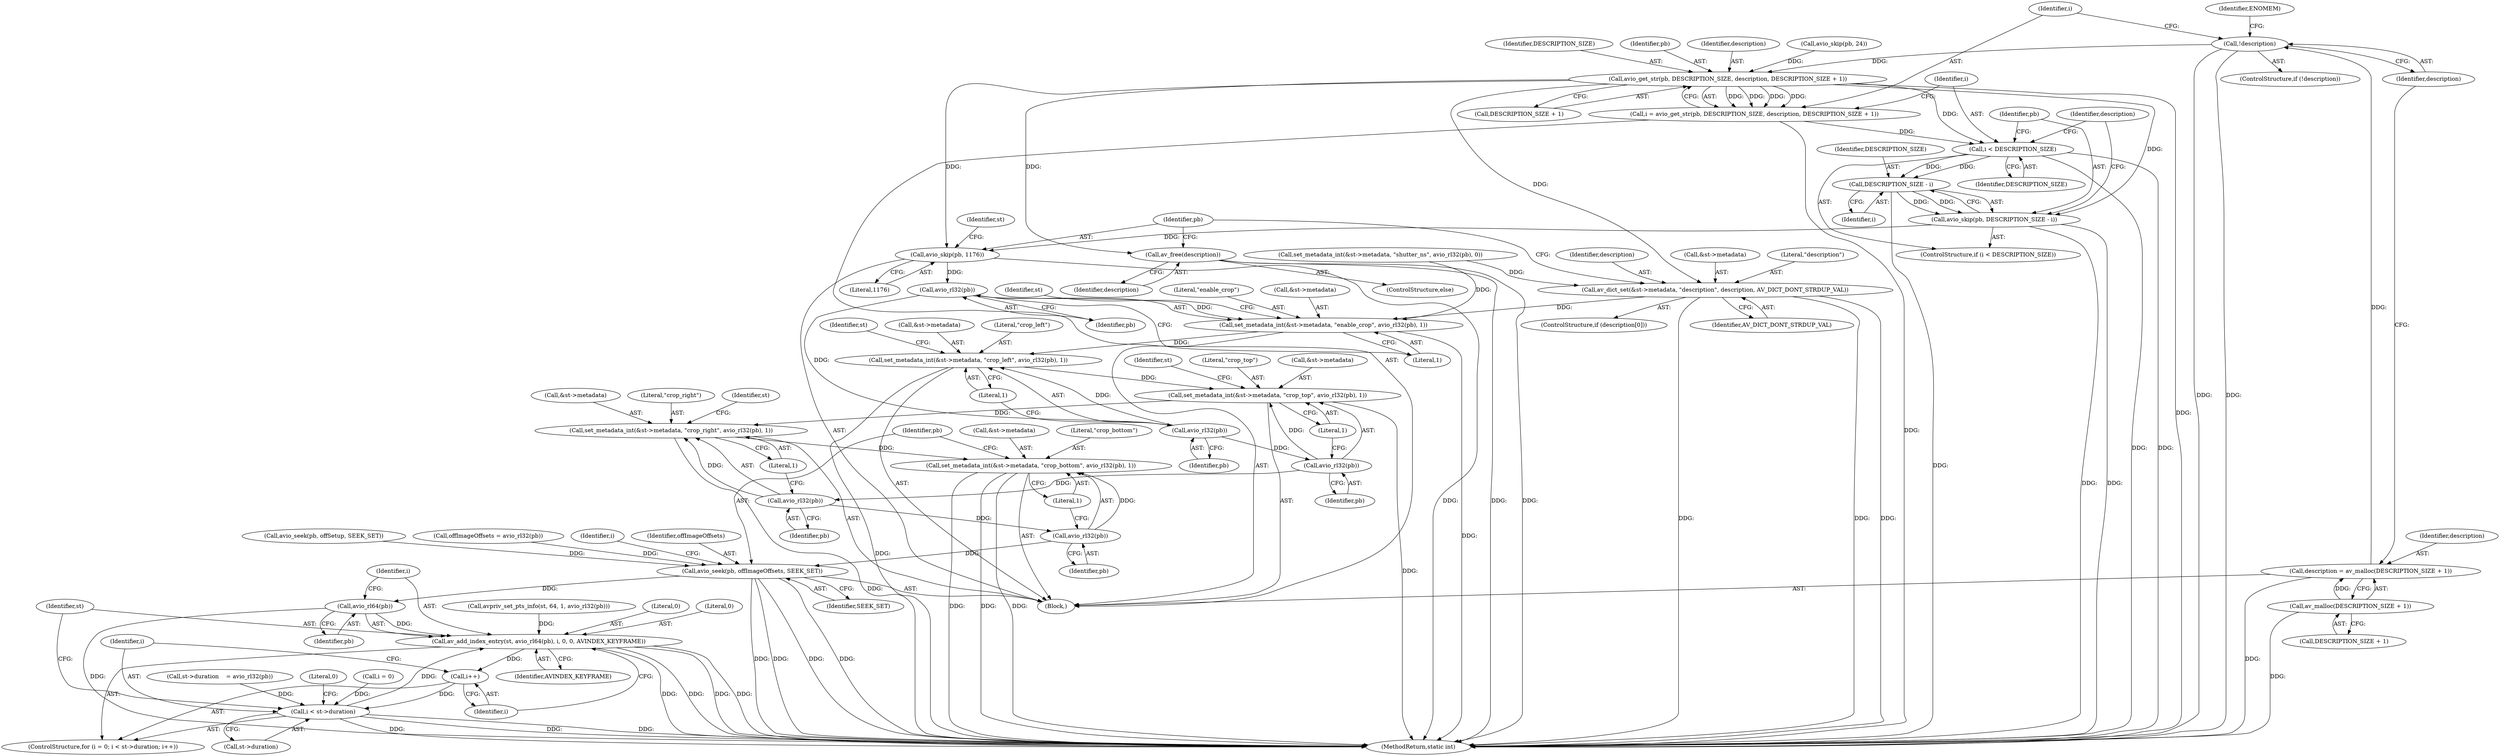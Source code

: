digraph "0_FFmpeg_7e80b63ecd259d69d383623e75b318bf2bd491f6@pointer" {
"1000663" [label="(Call,!description)"];
"1000656" [label="(Call,description = av_malloc(DESCRIPTION_SIZE + 1))"];
"1000658" [label="(Call,av_malloc(DESCRIPTION_SIZE + 1))"];
"1000670" [label="(Call,avio_get_str(pb, DESCRIPTION_SIZE, description, DESCRIPTION_SIZE + 1))"];
"1000668" [label="(Call,i = avio_get_str(pb, DESCRIPTION_SIZE, description, DESCRIPTION_SIZE + 1))"];
"1000678" [label="(Call,i < DESCRIPTION_SIZE)"];
"1000683" [label="(Call,DESCRIPTION_SIZE - i)"];
"1000681" [label="(Call,avio_skip(pb, DESCRIPTION_SIZE - i))"];
"1000701" [label="(Call,avio_skip(pb, 1176))"];
"1000710" [label="(Call,avio_rl32(pb))"];
"1000704" [label="(Call,set_metadata_int(&st->metadata, \"enable_crop\", avio_rl32(pb), 1))"];
"1000713" [label="(Call,set_metadata_int(&st->metadata, \"crop_left\", avio_rl32(pb), 1))"];
"1000722" [label="(Call,set_metadata_int(&st->metadata, \"crop_top\", avio_rl32(pb), 1))"];
"1000731" [label="(Call,set_metadata_int(&st->metadata, \"crop_right\", avio_rl32(pb), 1))"];
"1000740" [label="(Call,set_metadata_int(&st->metadata, \"crop_bottom\", avio_rl32(pb), 1))"];
"1000719" [label="(Call,avio_rl32(pb))"];
"1000728" [label="(Call,avio_rl32(pb))"];
"1000737" [label="(Call,avio_rl32(pb))"];
"1000746" [label="(Call,avio_rl32(pb))"];
"1000749" [label="(Call,avio_seek(pb, offImageOffsets, SEEK_SET))"];
"1000766" [label="(Call,avio_rl64(pb))"];
"1000764" [label="(Call,av_add_index_entry(st, avio_rl64(pb), i, 0, 0, AVINDEX_KEYFRAME))"];
"1000762" [label="(Call,i++)"];
"1000757" [label="(Call,i < st->duration)"];
"1000690" [label="(Call,av_dict_set(&st->metadata, \"description\", description, AV_DICT_DONT_STRDUP_VAL))"];
"1000699" [label="(Call,av_free(description))"];
"1000711" [label="(Identifier,pb)"];
"1000723" [label="(Call,&st->metadata)"];
"1000667" [label="(Identifier,ENOMEM)"];
"1000699" [label="(Call,av_free(description))"];
"1000681" [label="(Call,avio_skip(pb, DESCRIPTION_SIZE - i))"];
"1000753" [label="(ControlStructure,for (i = 0; i < st->duration; i++))"];
"1000672" [label="(Identifier,DESCRIPTION_SIZE)"];
"1000199" [label="(Call,st->duration    = avio_rl32(pb))"];
"1000764" [label="(Call,av_add_index_entry(st, avio_rl64(pb), i, 0, 0, AVINDEX_KEYFRAME))"];
"1000680" [label="(Identifier,DESCRIPTION_SIZE)"];
"1000686" [label="(ControlStructure,if (description[0]))"];
"1000739" [label="(Literal,1)"];
"1000684" [label="(Identifier,DESCRIPTION_SIZE)"];
"1000691" [label="(Call,&st->metadata)"];
"1000741" [label="(Call,&st->metadata)"];
"1000713" [label="(Call,set_metadata_int(&st->metadata, \"crop_left\", avio_rl32(pb), 1))"];
"1000734" [label="(Identifier,st)"];
"1000752" [label="(Identifier,SEEK_SET)"];
"1000771" [label="(Identifier,AVINDEX_KEYFRAME)"];
"1000749" [label="(Call,avio_seek(pb, offImageOffsets, SEEK_SET))"];
"1000702" [label="(Identifier,pb)"];
"1000712" [label="(Literal,1)"];
"1000688" [label="(Identifier,description)"];
"1000658" [label="(Call,av_malloc(DESCRIPTION_SIZE + 1))"];
"1000748" [label="(Literal,1)"];
"1000703" [label="(Literal,1176)"];
"1000736" [label="(Literal,\"crop_right\")"];
"1000751" [label="(Identifier,offImageOffsets)"];
"1000683" [label="(Call,DESCRIPTION_SIZE - i)"];
"1000705" [label="(Call,&st->metadata)"];
"1000757" [label="(Call,i < st->duration)"];
"1000770" [label="(Literal,0)"];
"1000769" [label="(Literal,0)"];
"1000311" [label="(Call,avio_seek(pb, offSetup, SEEK_SET))"];
"1000716" [label="(Identifier,st)"];
"1000766" [label="(Call,avio_rl64(pb))"];
"1000677" [label="(ControlStructure,if (i < DESCRIPTION_SIZE))"];
"1000774" [label="(MethodReturn,static int)"];
"1000746" [label="(Call,avio_rl32(pb))"];
"1000697" [label="(Identifier,AV_DICT_DONT_STRDUP_VAL)"];
"1000671" [label="(Identifier,pb)"];
"1000730" [label="(Literal,1)"];
"1000669" [label="(Identifier,i)"];
"1000674" [label="(Call,DESCRIPTION_SIZE + 1)"];
"1000682" [label="(Identifier,pb)"];
"1000719" [label="(Call,avio_rl32(pb))"];
"1000731" [label="(Call,set_metadata_int(&st->metadata, \"crop_right\", avio_rl32(pb), 1))"];
"1000710" [label="(Call,avio_rl32(pb))"];
"1000750" [label="(Identifier,pb)"];
"1000765" [label="(Identifier,st)"];
"1000659" [label="(Call,DESCRIPTION_SIZE + 1)"];
"1000695" [label="(Literal,\"description\")"];
"1000664" [label="(Identifier,description)"];
"1000644" [label="(Call,set_metadata_int(&st->metadata, \"shutter_ns\", avio_rl32(pb), 0))"];
"1000767" [label="(Identifier,pb)"];
"1000763" [label="(Identifier,i)"];
"1000690" [label="(Call,av_dict_set(&st->metadata, \"description\", description, AV_DICT_DONT_STRDUP_VAL))"];
"1000663" [label="(Call,!description)"];
"1000685" [label="(Identifier,i)"];
"1000722" [label="(Call,set_metadata_int(&st->metadata, \"crop_top\", avio_rl32(pb), 1))"];
"1000696" [label="(Identifier,description)"];
"1000743" [label="(Identifier,st)"];
"1000701" [label="(Call,avio_skip(pb, 1176))"];
"1000704" [label="(Call,set_metadata_int(&st->metadata, \"enable_crop\", avio_rl32(pb), 1))"];
"1000721" [label="(Literal,1)"];
"1000656" [label="(Call,description = av_malloc(DESCRIPTION_SIZE + 1))"];
"1000718" [label="(Literal,\"crop_left\")"];
"1000725" [label="(Identifier,st)"];
"1000670" [label="(Call,avio_get_str(pb, DESCRIPTION_SIZE, description, DESCRIPTION_SIZE + 1))"];
"1000673" [label="(Identifier,description)"];
"1000720" [label="(Identifier,pb)"];
"1000768" [label="(Identifier,i)"];
"1000709" [label="(Literal,\"enable_crop\")"];
"1000700" [label="(Identifier,description)"];
"1000762" [label="(Call,i++)"];
"1000729" [label="(Identifier,pb)"];
"1000773" [label="(Literal,0)"];
"1000727" [label="(Literal,\"crop_top\")"];
"1000714" [label="(Call,&st->metadata)"];
"1000657" [label="(Identifier,description)"];
"1000213" [label="(Call,offImageOffsets = avio_rl32(pb))"];
"1000668" [label="(Call,i = avio_get_str(pb, DESCRIPTION_SIZE, description, DESCRIPTION_SIZE + 1))"];
"1000759" [label="(Call,st->duration)"];
"1000662" [label="(ControlStructure,if (!description))"];
"1000123" [label="(Block,)"];
"1000754" [label="(Call,i = 0)"];
"1000738" [label="(Identifier,pb)"];
"1000728" [label="(Call,avio_rl32(pb))"];
"1000707" [label="(Identifier,st)"];
"1000679" [label="(Identifier,i)"];
"1000367" [label="(Call,avpriv_set_pts_info(st, 64, 1, avio_rl32(pb)))"];
"1000698" [label="(ControlStructure,else)"];
"1000745" [label="(Literal,\"crop_bottom\")"];
"1000732" [label="(Call,&st->metadata)"];
"1000747" [label="(Identifier,pb)"];
"1000678" [label="(Call,i < DESCRIPTION_SIZE)"];
"1000653" [label="(Call,avio_skip(pb, 24))"];
"1000758" [label="(Identifier,i)"];
"1000737" [label="(Call,avio_rl32(pb))"];
"1000755" [label="(Identifier,i)"];
"1000740" [label="(Call,set_metadata_int(&st->metadata, \"crop_bottom\", avio_rl32(pb), 1))"];
"1000663" -> "1000662"  [label="AST: "];
"1000663" -> "1000664"  [label="CFG: "];
"1000664" -> "1000663"  [label="AST: "];
"1000667" -> "1000663"  [label="CFG: "];
"1000669" -> "1000663"  [label="CFG: "];
"1000663" -> "1000774"  [label="DDG: "];
"1000663" -> "1000774"  [label="DDG: "];
"1000656" -> "1000663"  [label="DDG: "];
"1000663" -> "1000670"  [label="DDG: "];
"1000656" -> "1000123"  [label="AST: "];
"1000656" -> "1000658"  [label="CFG: "];
"1000657" -> "1000656"  [label="AST: "];
"1000658" -> "1000656"  [label="AST: "];
"1000664" -> "1000656"  [label="CFG: "];
"1000656" -> "1000774"  [label="DDG: "];
"1000658" -> "1000656"  [label="DDG: "];
"1000658" -> "1000659"  [label="CFG: "];
"1000659" -> "1000658"  [label="AST: "];
"1000658" -> "1000774"  [label="DDG: "];
"1000670" -> "1000668"  [label="AST: "];
"1000670" -> "1000674"  [label="CFG: "];
"1000671" -> "1000670"  [label="AST: "];
"1000672" -> "1000670"  [label="AST: "];
"1000673" -> "1000670"  [label="AST: "];
"1000674" -> "1000670"  [label="AST: "];
"1000668" -> "1000670"  [label="CFG: "];
"1000670" -> "1000774"  [label="DDG: "];
"1000670" -> "1000668"  [label="DDG: "];
"1000670" -> "1000668"  [label="DDG: "];
"1000670" -> "1000668"  [label="DDG: "];
"1000670" -> "1000668"  [label="DDG: "];
"1000653" -> "1000670"  [label="DDG: "];
"1000670" -> "1000678"  [label="DDG: "];
"1000670" -> "1000681"  [label="DDG: "];
"1000670" -> "1000690"  [label="DDG: "];
"1000670" -> "1000699"  [label="DDG: "];
"1000670" -> "1000701"  [label="DDG: "];
"1000668" -> "1000123"  [label="AST: "];
"1000669" -> "1000668"  [label="AST: "];
"1000679" -> "1000668"  [label="CFG: "];
"1000668" -> "1000774"  [label="DDG: "];
"1000668" -> "1000678"  [label="DDG: "];
"1000678" -> "1000677"  [label="AST: "];
"1000678" -> "1000680"  [label="CFG: "];
"1000679" -> "1000678"  [label="AST: "];
"1000680" -> "1000678"  [label="AST: "];
"1000682" -> "1000678"  [label="CFG: "];
"1000688" -> "1000678"  [label="CFG: "];
"1000678" -> "1000774"  [label="DDG: "];
"1000678" -> "1000774"  [label="DDG: "];
"1000678" -> "1000683"  [label="DDG: "];
"1000678" -> "1000683"  [label="DDG: "];
"1000683" -> "1000681"  [label="AST: "];
"1000683" -> "1000685"  [label="CFG: "];
"1000684" -> "1000683"  [label="AST: "];
"1000685" -> "1000683"  [label="AST: "];
"1000681" -> "1000683"  [label="CFG: "];
"1000683" -> "1000774"  [label="DDG: "];
"1000683" -> "1000681"  [label="DDG: "];
"1000683" -> "1000681"  [label="DDG: "];
"1000681" -> "1000677"  [label="AST: "];
"1000682" -> "1000681"  [label="AST: "];
"1000688" -> "1000681"  [label="CFG: "];
"1000681" -> "1000774"  [label="DDG: "];
"1000681" -> "1000774"  [label="DDG: "];
"1000681" -> "1000701"  [label="DDG: "];
"1000701" -> "1000123"  [label="AST: "];
"1000701" -> "1000703"  [label="CFG: "];
"1000702" -> "1000701"  [label="AST: "];
"1000703" -> "1000701"  [label="AST: "];
"1000707" -> "1000701"  [label="CFG: "];
"1000701" -> "1000774"  [label="DDG: "];
"1000701" -> "1000710"  [label="DDG: "];
"1000710" -> "1000704"  [label="AST: "];
"1000710" -> "1000711"  [label="CFG: "];
"1000711" -> "1000710"  [label="AST: "];
"1000712" -> "1000710"  [label="CFG: "];
"1000710" -> "1000704"  [label="DDG: "];
"1000710" -> "1000719"  [label="DDG: "];
"1000704" -> "1000123"  [label="AST: "];
"1000704" -> "1000712"  [label="CFG: "];
"1000705" -> "1000704"  [label="AST: "];
"1000709" -> "1000704"  [label="AST: "];
"1000712" -> "1000704"  [label="AST: "];
"1000716" -> "1000704"  [label="CFG: "];
"1000704" -> "1000774"  [label="DDG: "];
"1000644" -> "1000704"  [label="DDG: "];
"1000690" -> "1000704"  [label="DDG: "];
"1000704" -> "1000713"  [label="DDG: "];
"1000713" -> "1000123"  [label="AST: "];
"1000713" -> "1000721"  [label="CFG: "];
"1000714" -> "1000713"  [label="AST: "];
"1000718" -> "1000713"  [label="AST: "];
"1000719" -> "1000713"  [label="AST: "];
"1000721" -> "1000713"  [label="AST: "];
"1000725" -> "1000713"  [label="CFG: "];
"1000713" -> "1000774"  [label="DDG: "];
"1000719" -> "1000713"  [label="DDG: "];
"1000713" -> "1000722"  [label="DDG: "];
"1000722" -> "1000123"  [label="AST: "];
"1000722" -> "1000730"  [label="CFG: "];
"1000723" -> "1000722"  [label="AST: "];
"1000727" -> "1000722"  [label="AST: "];
"1000728" -> "1000722"  [label="AST: "];
"1000730" -> "1000722"  [label="AST: "];
"1000734" -> "1000722"  [label="CFG: "];
"1000722" -> "1000774"  [label="DDG: "];
"1000728" -> "1000722"  [label="DDG: "];
"1000722" -> "1000731"  [label="DDG: "];
"1000731" -> "1000123"  [label="AST: "];
"1000731" -> "1000739"  [label="CFG: "];
"1000732" -> "1000731"  [label="AST: "];
"1000736" -> "1000731"  [label="AST: "];
"1000737" -> "1000731"  [label="AST: "];
"1000739" -> "1000731"  [label="AST: "];
"1000743" -> "1000731"  [label="CFG: "];
"1000731" -> "1000774"  [label="DDG: "];
"1000737" -> "1000731"  [label="DDG: "];
"1000731" -> "1000740"  [label="DDG: "];
"1000740" -> "1000123"  [label="AST: "];
"1000740" -> "1000748"  [label="CFG: "];
"1000741" -> "1000740"  [label="AST: "];
"1000745" -> "1000740"  [label="AST: "];
"1000746" -> "1000740"  [label="AST: "];
"1000748" -> "1000740"  [label="AST: "];
"1000750" -> "1000740"  [label="CFG: "];
"1000740" -> "1000774"  [label="DDG: "];
"1000740" -> "1000774"  [label="DDG: "];
"1000740" -> "1000774"  [label="DDG: "];
"1000746" -> "1000740"  [label="DDG: "];
"1000719" -> "1000720"  [label="CFG: "];
"1000720" -> "1000719"  [label="AST: "];
"1000721" -> "1000719"  [label="CFG: "];
"1000719" -> "1000728"  [label="DDG: "];
"1000728" -> "1000729"  [label="CFG: "];
"1000729" -> "1000728"  [label="AST: "];
"1000730" -> "1000728"  [label="CFG: "];
"1000728" -> "1000737"  [label="DDG: "];
"1000737" -> "1000738"  [label="CFG: "];
"1000738" -> "1000737"  [label="AST: "];
"1000739" -> "1000737"  [label="CFG: "];
"1000737" -> "1000746"  [label="DDG: "];
"1000746" -> "1000747"  [label="CFG: "];
"1000747" -> "1000746"  [label="AST: "];
"1000748" -> "1000746"  [label="CFG: "];
"1000746" -> "1000749"  [label="DDG: "];
"1000749" -> "1000123"  [label="AST: "];
"1000749" -> "1000752"  [label="CFG: "];
"1000750" -> "1000749"  [label="AST: "];
"1000751" -> "1000749"  [label="AST: "];
"1000752" -> "1000749"  [label="AST: "];
"1000755" -> "1000749"  [label="CFG: "];
"1000749" -> "1000774"  [label="DDG: "];
"1000749" -> "1000774"  [label="DDG: "];
"1000749" -> "1000774"  [label="DDG: "];
"1000749" -> "1000774"  [label="DDG: "];
"1000213" -> "1000749"  [label="DDG: "];
"1000311" -> "1000749"  [label="DDG: "];
"1000749" -> "1000766"  [label="DDG: "];
"1000766" -> "1000764"  [label="AST: "];
"1000766" -> "1000767"  [label="CFG: "];
"1000767" -> "1000766"  [label="AST: "];
"1000768" -> "1000766"  [label="CFG: "];
"1000766" -> "1000774"  [label="DDG: "];
"1000766" -> "1000764"  [label="DDG: "];
"1000764" -> "1000753"  [label="AST: "];
"1000764" -> "1000771"  [label="CFG: "];
"1000765" -> "1000764"  [label="AST: "];
"1000768" -> "1000764"  [label="AST: "];
"1000769" -> "1000764"  [label="AST: "];
"1000770" -> "1000764"  [label="AST: "];
"1000771" -> "1000764"  [label="AST: "];
"1000763" -> "1000764"  [label="CFG: "];
"1000764" -> "1000774"  [label="DDG: "];
"1000764" -> "1000774"  [label="DDG: "];
"1000764" -> "1000774"  [label="DDG: "];
"1000764" -> "1000774"  [label="DDG: "];
"1000764" -> "1000762"  [label="DDG: "];
"1000367" -> "1000764"  [label="DDG: "];
"1000757" -> "1000764"  [label="DDG: "];
"1000762" -> "1000753"  [label="AST: "];
"1000762" -> "1000763"  [label="CFG: "];
"1000763" -> "1000762"  [label="AST: "];
"1000758" -> "1000762"  [label="CFG: "];
"1000762" -> "1000757"  [label="DDG: "];
"1000757" -> "1000753"  [label="AST: "];
"1000757" -> "1000759"  [label="CFG: "];
"1000758" -> "1000757"  [label="AST: "];
"1000759" -> "1000757"  [label="AST: "];
"1000765" -> "1000757"  [label="CFG: "];
"1000773" -> "1000757"  [label="CFG: "];
"1000757" -> "1000774"  [label="DDG: "];
"1000757" -> "1000774"  [label="DDG: "];
"1000757" -> "1000774"  [label="DDG: "];
"1000754" -> "1000757"  [label="DDG: "];
"1000199" -> "1000757"  [label="DDG: "];
"1000690" -> "1000686"  [label="AST: "];
"1000690" -> "1000697"  [label="CFG: "];
"1000691" -> "1000690"  [label="AST: "];
"1000695" -> "1000690"  [label="AST: "];
"1000696" -> "1000690"  [label="AST: "];
"1000697" -> "1000690"  [label="AST: "];
"1000702" -> "1000690"  [label="CFG: "];
"1000690" -> "1000774"  [label="DDG: "];
"1000690" -> "1000774"  [label="DDG: "];
"1000690" -> "1000774"  [label="DDG: "];
"1000644" -> "1000690"  [label="DDG: "];
"1000699" -> "1000698"  [label="AST: "];
"1000699" -> "1000700"  [label="CFG: "];
"1000700" -> "1000699"  [label="AST: "];
"1000702" -> "1000699"  [label="CFG: "];
"1000699" -> "1000774"  [label="DDG: "];
"1000699" -> "1000774"  [label="DDG: "];
}
